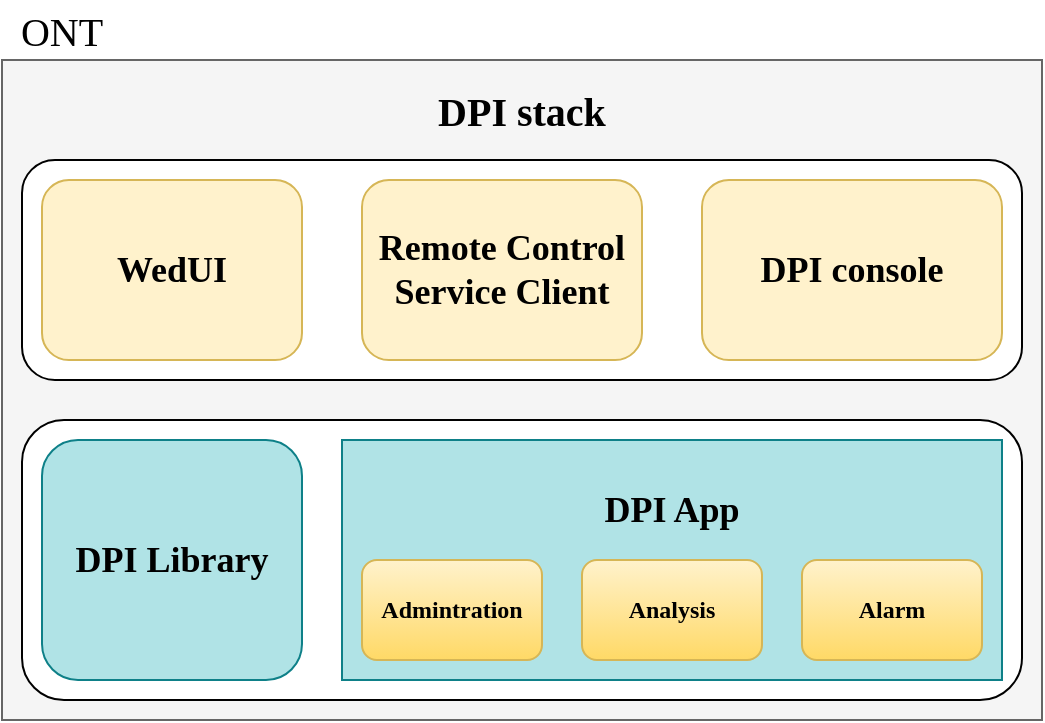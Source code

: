 <mxfile version="15.9.1" type="github">
  <diagram id="XfrEArfMv8ugJrBPGZdW" name="Page-1">
    <mxGraphModel dx="1021" dy="567" grid="1" gridSize="10" guides="1" tooltips="1" connect="1" arrows="1" fold="1" page="1" pageScale="1" pageWidth="3027" pageHeight="3169" math="0" shadow="0">
      <root>
        <object label="" id="0">
          <mxCell />
        </object>
        <mxCell id="1" parent="0" />
        <mxCell id="qUdCorAAqR5lEFiMqbvl-12" value="" style="rounded=0;whiteSpace=wrap;html=1;fontSize=18;fillColor=#f5f5f5;fontColor=#333333;strokeColor=#666666;" vertex="1" parent="1">
          <mxGeometry x="230" y="80" width="520" height="330" as="geometry" />
        </mxCell>
        <mxCell id="qUdCorAAqR5lEFiMqbvl-14" value="" style="rounded=1;whiteSpace=wrap;html=1;fontFamily=Comic Sans MS;fontSize=20;" vertex="1" parent="1">
          <mxGeometry x="240" y="130" width="500" height="110" as="geometry" />
        </mxCell>
        <mxCell id="qUdCorAAqR5lEFiMqbvl-2" value="WedUI" style="rounded=1;whiteSpace=wrap;html=1;fontSize=18;fontFamily=Comic Sans MS;fontStyle=1;fillColor=#fff2cc;strokeColor=#d6b656;" vertex="1" parent="1">
          <mxGeometry x="250" y="140" width="130" height="90" as="geometry" />
        </mxCell>
        <mxCell id="qUdCorAAqR5lEFiMqbvl-17" value="" style="rounded=1;whiteSpace=wrap;html=1;fontFamily=Comic Sans MS;fontSize=20;" vertex="1" parent="1">
          <mxGeometry x="240" y="260" width="500" height="140" as="geometry" />
        </mxCell>
        <mxCell id="qUdCorAAqR5lEFiMqbvl-9" value="" style="rounded=0;whiteSpace=wrap;html=1;fillColor=#b0e3e6;strokeColor=#0e8088;" vertex="1" parent="1">
          <mxGeometry x="400" y="270" width="330" height="120" as="geometry" />
        </mxCell>
        <mxCell id="qUdCorAAqR5lEFiMqbvl-3" value="Remote Control Service Client" style="rounded=1;whiteSpace=wrap;html=1;fontSize=18;fontFamily=Comic Sans MS;fontStyle=1;fillColor=#fff2cc;strokeColor=#d6b656;" vertex="1" parent="1">
          <mxGeometry x="410" y="140" width="140" height="90" as="geometry" />
        </mxCell>
        <mxCell id="qUdCorAAqR5lEFiMqbvl-4" value="DPI console" style="rounded=1;whiteSpace=wrap;html=1;fontSize=18;fontFamily=Comic Sans MS;fontStyle=1;fillColor=#fff2cc;strokeColor=#d6b656;" vertex="1" parent="1">
          <mxGeometry x="580" y="140" width="150" height="90" as="geometry" />
        </mxCell>
        <mxCell id="qUdCorAAqR5lEFiMqbvl-5" value="Analysis" style="rounded=1;whiteSpace=wrap;html=1;fontFamily=Comic Sans MS;fontStyle=1;fillColor=#fff2cc;gradientColor=#ffd966;strokeColor=#d6b656;" vertex="1" parent="1">
          <mxGeometry x="520" y="330" width="90" height="50" as="geometry" />
        </mxCell>
        <mxCell id="qUdCorAAqR5lEFiMqbvl-6" value="DPI Library" style="rounded=1;whiteSpace=wrap;html=1;fontSize=18;fontStyle=1;fontFamily=Comic Sans MS;fillColor=#b0e3e6;strokeColor=#0e8088;" vertex="1" parent="1">
          <mxGeometry x="250" y="270" width="130" height="120" as="geometry" />
        </mxCell>
        <mxCell id="qUdCorAAqR5lEFiMqbvl-7" value="Admintration" style="rounded=1;whiteSpace=wrap;html=1;fontFamily=Comic Sans MS;fontStyle=1;fillColor=#fff2cc;gradientColor=#ffd966;strokeColor=#d6b656;" vertex="1" parent="1">
          <mxGeometry x="410" y="330" width="90" height="50" as="geometry" />
        </mxCell>
        <mxCell id="qUdCorAAqR5lEFiMqbvl-8" value="Alarm" style="rounded=1;whiteSpace=wrap;html=1;fontFamily=Comic Sans MS;fontStyle=1;fillColor=#fff2cc;gradientColor=#ffd966;strokeColor=#d6b656;" vertex="1" parent="1">
          <mxGeometry x="630" y="330" width="90" height="50" as="geometry" />
        </mxCell>
        <mxCell id="qUdCorAAqR5lEFiMqbvl-10" value="DPI App" style="text;html=1;strokeColor=none;fillColor=none;align=center;verticalAlign=middle;whiteSpace=wrap;rounded=0;fontSize=18;fontFamily=Comic Sans MS;fontStyle=1" vertex="1" parent="1">
          <mxGeometry x="515" y="290" width="100" height="30" as="geometry" />
        </mxCell>
        <mxCell id="qUdCorAAqR5lEFiMqbvl-13" value="DPI stack" style="text;html=1;strokeColor=none;fillColor=none;align=center;verticalAlign=middle;whiteSpace=wrap;rounded=0;fontSize=20;fontFamily=Comic Sans MS;fontStyle=1" vertex="1" parent="1">
          <mxGeometry x="435" y="90" width="110" height="30" as="geometry" />
        </mxCell>
        <mxCell id="qUdCorAAqR5lEFiMqbvl-18" value="ONT" style="text;html=1;strokeColor=none;fillColor=none;align=center;verticalAlign=middle;whiteSpace=wrap;rounded=0;fontFamily=Comic Sans MS;fontSize=20;" vertex="1" parent="1">
          <mxGeometry x="230" y="50" width="60" height="30" as="geometry" />
        </mxCell>
      </root>
    </mxGraphModel>
  </diagram>
</mxfile>
